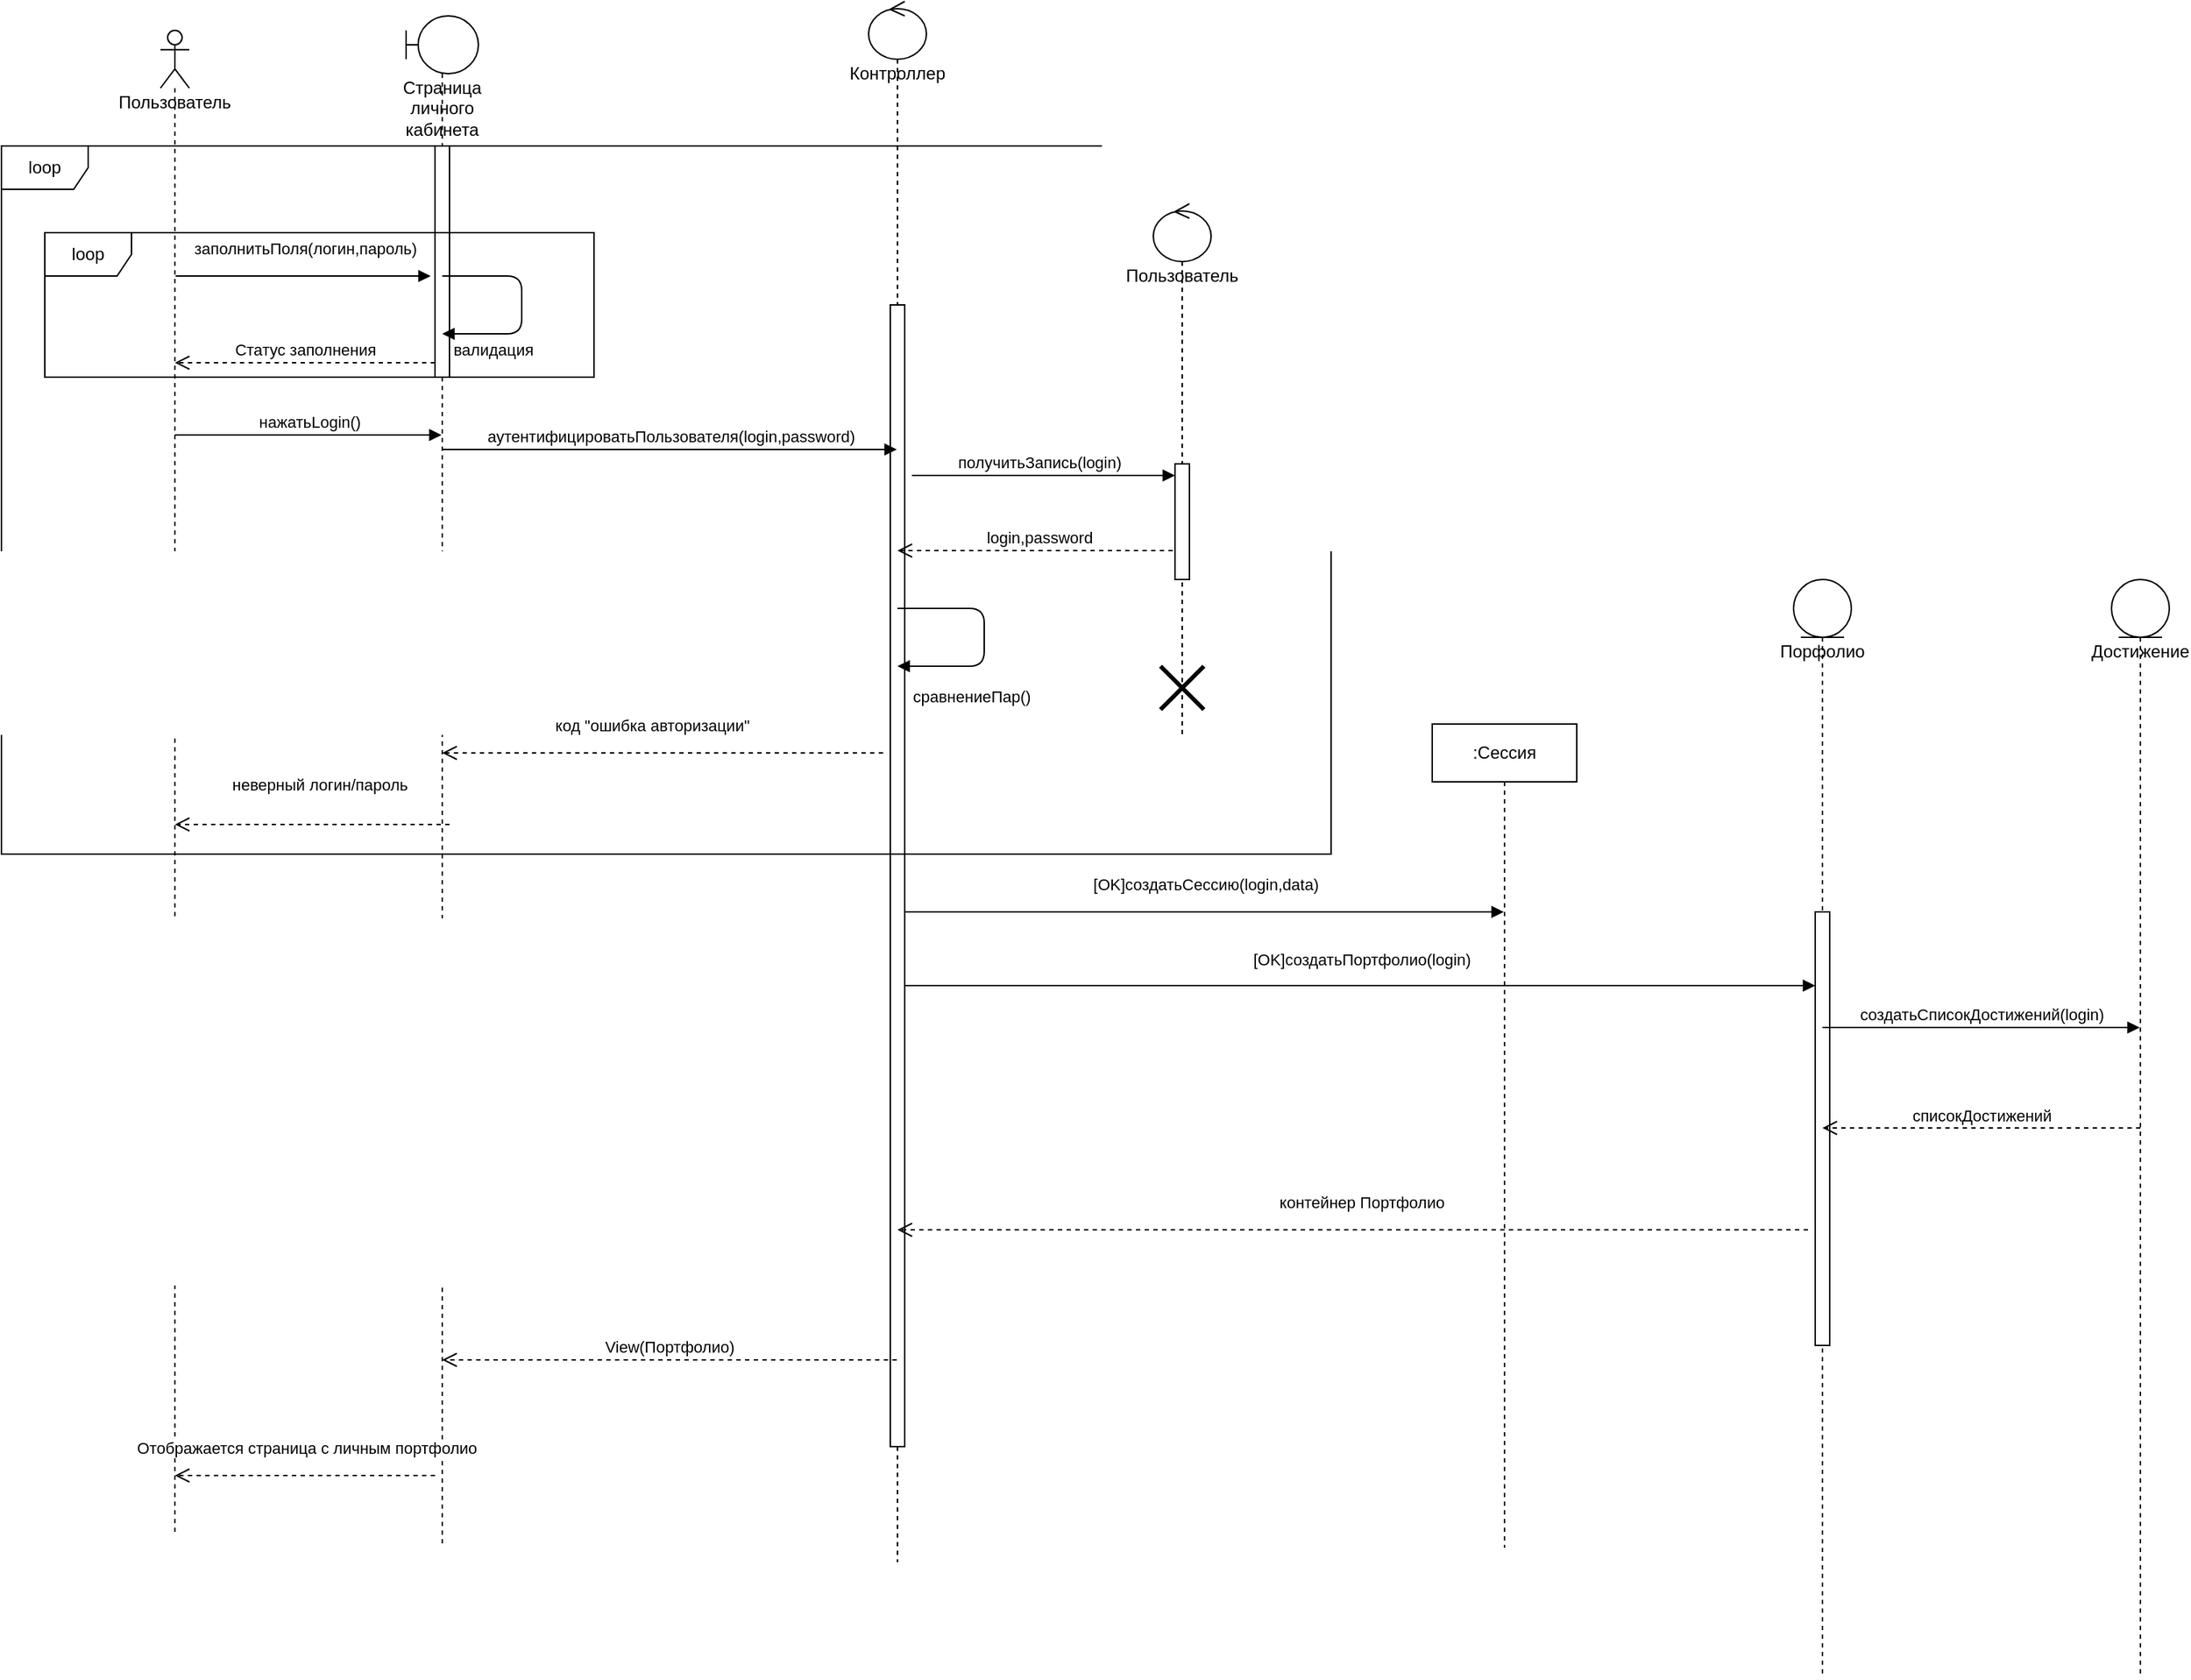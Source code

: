 <mxfile version="14.4.9" type="github" pages="2">
  <diagram name="Page-1" id="e7e014a7-5840-1c2e-5031-d8a46d1fe8dd">
    <mxGraphModel dx="1422" dy="762" grid="1" gridSize="10" guides="1" tooltips="1" connect="1" arrows="1" fold="1" page="1" pageScale="1" pageWidth="1654" pageHeight="1169" background="#ffffff" math="0" shadow="0">
      <root>
        <mxCell id="0" />
        <mxCell id="1" parent="0" />
        <mxCell id="WIhH-3waFOofAWN1dVMn-43" value="Пользователь" style="shape=umlLifeline;participant=umlActor;perimeter=lifelinePerimeter;whiteSpace=wrap;html=1;container=1;collapsible=0;recursiveResize=0;verticalAlign=top;spacingTop=36;outlineConnect=0;size=40;" parent="1" vertex="1">
          <mxGeometry x="120" y="120" width="20" height="1040" as="geometry" />
        </mxCell>
        <mxCell id="ZIGFXIjZskVbXItvLH-G-2" style="edgeStyle=orthogonalEdgeStyle;rounded=0;orthogonalLoop=1;jettySize=auto;html=1;strokeColor=none;dashed=1;" edge="1" parent="1">
          <mxGeometry relative="1" as="geometry">
            <mxPoint x="300" y="480" as="targetPoint" />
            <mxPoint x="310" y="250" as="sourcePoint" />
            <Array as="points">
              <mxPoint x="310" y="480" />
            </Array>
          </mxGeometry>
        </mxCell>
        <mxCell id="ZIGFXIjZskVbXItvLH-G-4" value="Страница личного кабинета" style="shape=umlLifeline;participant=umlBoundary;perimeter=lifelinePerimeter;whiteSpace=wrap;html=1;container=1;collapsible=0;recursiveResize=0;verticalAlign=top;spacingTop=36;outlineConnect=0;" vertex="1" parent="1">
          <mxGeometry x="290" y="110" width="50" height="1060" as="geometry" />
        </mxCell>
        <mxCell id="fkSEMWW14mpYFLbn4nIB-9" value="" style="html=1;points=[];perimeter=orthogonalPerimeter;" vertex="1" parent="ZIGFXIjZskVbXItvLH-G-4">
          <mxGeometry x="20" y="90" width="10" height="160" as="geometry" />
        </mxCell>
        <mxCell id="ZIGFXIjZskVbXItvLH-G-7" value="Контроллер" style="shape=umlLifeline;participant=umlControl;perimeter=lifelinePerimeter;whiteSpace=wrap;html=1;container=1;collapsible=0;recursiveResize=0;verticalAlign=top;spacingTop=36;outlineConnect=0;" vertex="1" parent="1">
          <mxGeometry x="610" y="100" width="40" height="1080" as="geometry" />
        </mxCell>
        <mxCell id="fkSEMWW14mpYFLbn4nIB-13" value="" style="html=1;points=[];perimeter=orthogonalPerimeter;" vertex="1" parent="ZIGFXIjZskVbXItvLH-G-7">
          <mxGeometry x="15" y="210" width="10" height="790" as="geometry" />
        </mxCell>
        <mxCell id="pGfbGV8LmYH59you6lNI-2" value="Пользователь" style="shape=umlLifeline;participant=umlControl;perimeter=lifelinePerimeter;whiteSpace=wrap;html=1;container=1;collapsible=0;recursiveResize=0;verticalAlign=top;spacingTop=36;outlineConnect=0;" vertex="1" parent="1">
          <mxGeometry x="807" y="240" width="40" height="370" as="geometry" />
        </mxCell>
        <mxCell id="1SPGo8jR6dyYWETWkQOX-1" value="Порфолио" style="shape=umlLifeline;participant=umlEntity;perimeter=lifelinePerimeter;whiteSpace=wrap;html=1;container=1;collapsible=0;recursiveResize=0;verticalAlign=top;spacingTop=36;outlineConnect=0;" vertex="1" parent="1">
          <mxGeometry x="1250" y="500" width="40" height="760" as="geometry" />
        </mxCell>
        <mxCell id="fkSEMWW14mpYFLbn4nIB-26" value="" style="html=1;points=[];perimeter=orthogonalPerimeter;" vertex="1" parent="1SPGo8jR6dyYWETWkQOX-1">
          <mxGeometry x="15" y="230" width="10" height="300" as="geometry" />
        </mxCell>
        <mxCell id="1SPGo8jR6dyYWETWkQOX-2" value=":Сессия" style="shape=umlLifeline;perimeter=lifelinePerimeter;whiteSpace=wrap;html=1;container=1;collapsible=0;recursiveResize=0;outlineConnect=0;" vertex="1" parent="1">
          <mxGeometry x="1000" y="600" width="100" height="570" as="geometry" />
        </mxCell>
        <mxCell id="pRMfRzGScYcQ2kTidq8n-1" value="Достижение" style="shape=umlLifeline;participant=umlEntity;perimeter=lifelinePerimeter;whiteSpace=wrap;html=1;container=1;collapsible=0;recursiveResize=0;verticalAlign=top;spacingTop=36;outlineConnect=0;" vertex="1" parent="1">
          <mxGeometry x="1470" y="500" width="40" height="760" as="geometry" />
        </mxCell>
        <mxCell id="fkSEMWW14mpYFLbn4nIB-3" value="заполнитьПоля(логин,пароль)" style="html=1;verticalAlign=bottom;endArrow=block;" edge="1" parent="1">
          <mxGeometry x="0.025" y="10" width="80" relative="1" as="geometry">
            <mxPoint x="130.5" y="290" as="sourcePoint" />
            <mxPoint x="307" y="290" as="targetPoint" />
            <Array as="points">
              <mxPoint x="221" y="290" />
            </Array>
            <mxPoint x="-1" as="offset" />
          </mxGeometry>
        </mxCell>
        <mxCell id="fkSEMWW14mpYFLbn4nIB-10" value="валидация" style="html=1;verticalAlign=bottom;endArrow=block;" edge="1" parent="1" source="ZIGFXIjZskVbXItvLH-G-4" target="ZIGFXIjZskVbXItvLH-G-4">
          <mxGeometry x="0.53" y="20" width="80" relative="1" as="geometry">
            <mxPoint x="350" y="290" as="sourcePoint" />
            <mxPoint x="370" y="350" as="targetPoint" />
            <Array as="points">
              <mxPoint x="370" y="290" />
              <mxPoint x="370" y="330" />
            </Array>
            <mxPoint as="offset" />
          </mxGeometry>
        </mxCell>
        <mxCell id="fkSEMWW14mpYFLbn4nIB-11" value="loop" style="shape=umlFrame;whiteSpace=wrap;html=1;" vertex="1" parent="1">
          <mxGeometry x="40" y="260" width="380" height="100" as="geometry" />
        </mxCell>
        <mxCell id="fkSEMWW14mpYFLbn4nIB-14" value="аутентифицироватьПользователя(login,password)" style="html=1;verticalAlign=bottom;endArrow=block;" edge="1" parent="1" source="ZIGFXIjZskVbXItvLH-G-4" target="ZIGFXIjZskVbXItvLH-G-7">
          <mxGeometry width="80" relative="1" as="geometry">
            <mxPoint x="320" y="370" as="sourcePoint" />
            <mxPoint x="400" y="370" as="targetPoint" />
            <Array as="points">
              <mxPoint x="470" y="410" />
            </Array>
          </mxGeometry>
        </mxCell>
        <mxCell id="fkSEMWW14mpYFLbn4nIB-15" value="нажатьLogin()" style="html=1;verticalAlign=bottom;endArrow=block;" edge="1" parent="1" source="WIhH-3waFOofAWN1dVMn-43" target="ZIGFXIjZskVbXItvLH-G-4">
          <mxGeometry width="80" relative="1" as="geometry">
            <mxPoint x="130" y="360" as="sourcePoint" />
            <mxPoint x="210" y="360" as="targetPoint" />
            <Array as="points">
              <mxPoint x="210" y="400" />
            </Array>
          </mxGeometry>
        </mxCell>
        <mxCell id="fkSEMWW14mpYFLbn4nIB-16" value="Статус заполнения" style="html=1;verticalAlign=bottom;endArrow=open;dashed=1;endSize=8;" edge="1" parent="1" target="WIhH-3waFOofAWN1dVMn-43">
          <mxGeometry relative="1" as="geometry">
            <mxPoint x="310" y="350" as="sourcePoint" />
            <mxPoint x="230" y="350" as="targetPoint" />
          </mxGeometry>
        </mxCell>
        <mxCell id="fkSEMWW14mpYFLbn4nIB-18" value="получитьЗапись(login)" style="html=1;verticalAlign=bottom;endArrow=block;entryX=0;entryY=0.1;entryDx=0;entryDy=0;entryPerimeter=0;" edge="1" parent="1" target="fkSEMWW14mpYFLbn4nIB-20">
          <mxGeometry x="-0.035" width="80" relative="1" as="geometry">
            <mxPoint x="640" y="428" as="sourcePoint" />
            <mxPoint x="710" y="430" as="targetPoint" />
            <mxPoint as="offset" />
          </mxGeometry>
        </mxCell>
        <mxCell id="fkSEMWW14mpYFLbn4nIB-19" value="login,password" style="html=1;verticalAlign=bottom;endArrow=open;dashed=1;endSize=8;" edge="1" parent="1" source="pGfbGV8LmYH59you6lNI-2" target="ZIGFXIjZskVbXItvLH-G-7">
          <mxGeometry relative="1" as="geometry">
            <mxPoint x="770" y="479" as="sourcePoint" />
            <mxPoint x="690" y="479" as="targetPoint" />
            <Array as="points">
              <mxPoint x="760" y="480" />
            </Array>
          </mxGeometry>
        </mxCell>
        <mxCell id="fkSEMWW14mpYFLbn4nIB-20" value="" style="html=1;points=[];perimeter=orthogonalPerimeter;" vertex="1" parent="1">
          <mxGeometry x="822" y="420" width="10" height="80" as="geometry" />
        </mxCell>
        <mxCell id="fkSEMWW14mpYFLbn4nIB-21" value="сравнениеПар()" style="html=1;verticalAlign=bottom;endArrow=block;" edge="1" parent="1" target="ZIGFXIjZskVbXItvLH-G-7">
          <mxGeometry x="0.371" y="30" width="80" relative="1" as="geometry">
            <mxPoint x="630" y="520" as="sourcePoint" />
            <mxPoint x="670" y="580" as="targetPoint" />
            <Array as="points">
              <mxPoint x="690" y="520" />
              <mxPoint x="690" y="560" />
            </Array>
            <mxPoint as="offset" />
          </mxGeometry>
        </mxCell>
        <mxCell id="fkSEMWW14mpYFLbn4nIB-23" value="[OK]создатьСессию(login,data)" style="html=1;verticalAlign=bottom;endArrow=block;" edge="1" parent="1" source="fkSEMWW14mpYFLbn4nIB-13" target="1SPGo8jR6dyYWETWkQOX-2">
          <mxGeometry x="0.001" y="10" width="80" relative="1" as="geometry">
            <mxPoint x="630" y="680" as="sourcePoint" />
            <mxPoint x="710" y="680" as="targetPoint" />
            <Array as="points">
              <mxPoint x="840" y="730" />
            </Array>
            <mxPoint as="offset" />
          </mxGeometry>
        </mxCell>
        <mxCell id="fkSEMWW14mpYFLbn4nIB-24" value="" style="shape=umlDestroy;whiteSpace=wrap;html=1;strokeWidth=3;" vertex="1" parent="1">
          <mxGeometry x="812" y="560" width="30" height="30" as="geometry" />
        </mxCell>
        <mxCell id="fkSEMWW14mpYFLbn4nIB-25" value="[OK]создатьПортфолио(login)" style="html=1;verticalAlign=bottom;endArrow=block;entryX=0;entryY=0.17;entryDx=0;entryDy=0;entryPerimeter=0;" edge="1" parent="1" source="fkSEMWW14mpYFLbn4nIB-13" target="fkSEMWW14mpYFLbn4nIB-26">
          <mxGeometry x="0.001" y="10" width="80" relative="1" as="geometry">
            <mxPoint x="630" y="749.5" as="sourcePoint" />
            <mxPoint x="710" y="749.5" as="targetPoint" />
            <mxPoint y="1" as="offset" />
          </mxGeometry>
        </mxCell>
        <mxCell id="fkSEMWW14mpYFLbn4nIB-27" value="создатьСписокДостижений(login)" style="html=1;verticalAlign=bottom;endArrow=block;" edge="1" parent="1" target="pRMfRzGScYcQ2kTidq8n-1">
          <mxGeometry width="80" relative="1" as="geometry">
            <mxPoint x="1270" y="810" as="sourcePoint" />
            <mxPoint x="1360" y="810" as="targetPoint" />
          </mxGeometry>
        </mxCell>
        <mxCell id="fkSEMWW14mpYFLbn4nIB-28" value="списокДостижений" style="html=1;verticalAlign=bottom;endArrow=open;dashed=1;endSize=8;" edge="1" parent="1" target="1SPGo8jR6dyYWETWkQOX-1">
          <mxGeometry relative="1" as="geometry">
            <mxPoint x="1490" y="879.5" as="sourcePoint" />
            <mxPoint x="1410" y="879.5" as="targetPoint" />
          </mxGeometry>
        </mxCell>
        <mxCell id="fkSEMWW14mpYFLbn4nIB-29" value="контейнер Портфолио" style="html=1;verticalAlign=bottom;endArrow=open;dashed=1;endSize=8;" edge="1" parent="1" target="ZIGFXIjZskVbXItvLH-G-7">
          <mxGeometry x="-0.017" y="-10" relative="1" as="geometry">
            <mxPoint x="1260" y="950" as="sourcePoint" />
            <mxPoint x="1180" y="950" as="targetPoint" />
            <mxPoint as="offset" />
          </mxGeometry>
        </mxCell>
        <mxCell id="fkSEMWW14mpYFLbn4nIB-30" value="View(Портфолио)" style="html=1;verticalAlign=bottom;endArrow=open;dashed=1;endSize=8;" edge="1" parent="1" source="ZIGFXIjZskVbXItvLH-G-7" target="ZIGFXIjZskVbXItvLH-G-4">
          <mxGeometry relative="1" as="geometry">
            <mxPoint x="460" y="990" as="sourcePoint" />
            <mxPoint x="380" y="990" as="targetPoint" />
            <Array as="points">
              <mxPoint x="450" y="1040" />
            </Array>
          </mxGeometry>
        </mxCell>
        <mxCell id="fkSEMWW14mpYFLbn4nIB-31" value="Отображается страница с личным портфолио" style="html=1;verticalAlign=bottom;endArrow=open;dashed=1;endSize=8;" edge="1" parent="1" target="WIhH-3waFOofAWN1dVMn-43">
          <mxGeometry x="-0.003" y="-10" relative="1" as="geometry">
            <mxPoint x="310" y="1120" as="sourcePoint" />
            <mxPoint x="230" y="1120" as="targetPoint" />
            <mxPoint as="offset" />
          </mxGeometry>
        </mxCell>
        <mxCell id="fkSEMWW14mpYFLbn4nIB-32" value="код &quot;ошибка авторизации&quot;" style="html=1;verticalAlign=bottom;endArrow=open;dashed=1;endSize=8;" edge="1" parent="1" target="ZIGFXIjZskVbXItvLH-G-4">
          <mxGeometry x="0.048" y="-10" relative="1" as="geometry">
            <mxPoint x="620" y="620" as="sourcePoint" />
            <mxPoint x="540" y="620" as="targetPoint" />
            <mxPoint as="offset" />
          </mxGeometry>
        </mxCell>
        <mxCell id="fkSEMWW14mpYFLbn4nIB-33" value="неверный логин/пароль" style="html=1;verticalAlign=bottom;endArrow=open;dashed=1;endSize=8;" edge="1" parent="1" target="WIhH-3waFOofAWN1dVMn-43">
          <mxGeometry x="-0.055" y="-19" relative="1" as="geometry">
            <mxPoint x="320" y="669.5" as="sourcePoint" />
            <mxPoint x="240" y="669.5" as="targetPoint" />
            <mxPoint as="offset" />
          </mxGeometry>
        </mxCell>
        <mxCell id="fkSEMWW14mpYFLbn4nIB-34" value="loop" style="shape=umlFrame;whiteSpace=wrap;html=1;" vertex="1" parent="1">
          <mxGeometry x="10" y="200" width="920" height="490" as="geometry" />
        </mxCell>
      </root>
    </mxGraphModel>
  </diagram>
  <diagram id="3RULn-cM49M8KsPI9Jm_" name="Page-2">
    <mxGraphModel dx="1422" dy="762" grid="1" gridSize="10" guides="1" tooltips="1" connect="1" arrows="1" fold="1" page="1" pageScale="1" pageWidth="1654" pageHeight="1169" math="0" shadow="0">
      <root>
        <mxCell id="1wNZfQulVWUHUYECNYg_-0" />
        <mxCell id="1wNZfQulVWUHUYECNYg_-1" parent="1wNZfQulVWUHUYECNYg_-0" />
        <mxCell id="1wNZfQulVWUHUYECNYg_-8" value="Педагогический работник" style="swimlane;fontStyle=1;align=center;verticalAlign=top;childLayout=stackLayout;horizontal=1;startSize=26;horizontalStack=0;resizeParent=1;resizeParentMax=0;resizeLast=0;collapsible=1;marginBottom=0;" parent="1wNZfQulVWUHUYECNYg_-1" vertex="1">
          <mxGeometry x="160" y="570" width="160" height="114" as="geometry" />
        </mxCell>
        <mxCell id="1wNZfQulVWUHUYECNYg_-9" value="+ Имя: String&#xa;+ Роль: Integer&#xa;+ Логин: String&#xa;" style="text;strokeColor=none;fillColor=none;align=left;verticalAlign=top;spacingLeft=4;spacingRight=4;overflow=hidden;rotatable=0;points=[[0,0.5],[1,0.5]];portConstraint=eastwest;" parent="1wNZfQulVWUHUYECNYg_-8" vertex="1">
          <mxGeometry y="26" width="160" height="54" as="geometry" />
        </mxCell>
        <mxCell id="1wNZfQulVWUHUYECNYg_-10" value="" style="line;strokeWidth=1;fillColor=none;align=left;verticalAlign=middle;spacingTop=-1;spacingLeft=3;spacingRight=3;rotatable=0;labelPosition=right;points=[];portConstraint=eastwest;" parent="1wNZfQulVWUHUYECNYg_-8" vertex="1">
          <mxGeometry y="80" width="160" height="8" as="geometry" />
        </mxCell>
        <mxCell id="1wNZfQulVWUHUYECNYg_-11" value="+ method(type): type" style="text;strokeColor=none;fillColor=none;align=left;verticalAlign=top;spacingLeft=4;spacingRight=4;overflow=hidden;rotatable=0;points=[[0,0.5],[1,0.5]];portConstraint=eastwest;" parent="1wNZfQulVWUHUYECNYg_-8" vertex="1">
          <mxGeometry y="88" width="160" height="26" as="geometry" />
        </mxCell>
        <mxCell id="1wNZfQulVWUHUYECNYg_-12" value="&lt;p style=&quot;margin: 0px ; margin-top: 4px ; text-align: center&quot;&gt;&lt;b&gt;Мероприятие&lt;/b&gt;&lt;br&gt;&lt;/p&gt;&lt;hr size=&quot;1&quot;&gt;&lt;p style=&quot;margin: 0px ; margin-left: 4px&quot;&gt;+ Название: String&lt;/p&gt;&lt;p style=&quot;margin: 0px ; margin-left: 4px&quot;&gt;+ Дата: Date&lt;br&gt;&lt;/p&gt;&lt;p style=&quot;margin: 0px ; margin-left: 4px&quot;&gt;+ Уровень мероприятия: String&lt;br&gt;&lt;/p&gt;&lt;hr size=&quot;1&quot;&gt;&lt;p style=&quot;margin: 0px ; margin-left: 4px&quot;&gt;+ method(): Type&lt;/p&gt;" style="verticalAlign=top;align=left;overflow=fill;fontSize=12;fontFamily=Helvetica;html=1;" parent="1wNZfQulVWUHUYECNYg_-1" vertex="1">
          <mxGeometry x="460" y="180" width="210" height="115" as="geometry" />
        </mxCell>
        <mxCell id="1wNZfQulVWUHUYECNYg_-13" value="&lt;p style=&quot;margin: 0px ; margin-top: 4px ; text-align: center&quot;&gt;&lt;b&gt;Организатор&lt;/b&gt;&lt;br&gt;&lt;/p&gt;&lt;hr size=&quot;1&quot;&gt;&lt;p style=&quot;margin: 0px ; margin-left: 4px&quot;&gt;+ Город: String&lt;br&gt;&lt;/p&gt;&lt;p style=&quot;margin: 0px ; margin-left: 4px&quot;&gt;+ Учреждение: String&lt;br&gt;&lt;/p&gt;&lt;hr size=&quot;1&quot;&gt;&lt;p style=&quot;margin: 0px ; margin-left: 4px&quot;&gt;+ method(): Type&lt;/p&gt;" style="verticalAlign=top;align=left;overflow=fill;fontSize=12;fontFamily=Helvetica;html=1;" parent="1wNZfQulVWUHUYECNYg_-1" vertex="1">
          <mxGeometry x="800" y="192.5" width="160" height="90" as="geometry" />
        </mxCell>
        <mxCell id="1wNZfQulVWUHUYECNYg_-14" value="&lt;p style=&quot;margin: 0px ; margin-top: 4px ; text-align: center&quot;&gt;&lt;b&gt;Портфолио&lt;/b&gt;&lt;br&gt;&lt;/p&gt;&lt;hr size=&quot;1&quot;&gt;&lt;p style=&quot;margin: 0px ; margin-left: 4px&quot;&gt;+ Кол-во баллов: Integer&lt;br&gt;&lt;/p&gt;&lt;p style=&quot;margin: 0px ; margin-left: 4px&quot;&gt;+ Уровень сложности: Integer&lt;/p&gt;&lt;p style=&quot;margin: 0px ; margin-left: 4px&quot;&gt;+ Учебная нагрузка: Integer&lt;/p&gt;&lt;p style=&quot;margin: 0px ; margin-left: 4px&quot;&gt;+ Должность&lt;br&gt;&lt;/p&gt;&lt;hr size=&quot;1&quot;&gt;&lt;p style=&quot;margin: 0px ; margin-left: 4px&quot;&gt;+ method(): Type&lt;/p&gt;" style="verticalAlign=top;align=left;overflow=fill;fontSize=12;fontFamily=Helvetica;html=1;" parent="1wNZfQulVWUHUYECNYg_-1" vertex="1">
          <mxGeometry x="570" y="705" width="190" height="123" as="geometry" />
        </mxCell>
        <mxCell id="1wNZfQulVWUHUYECNYg_-16" value="&lt;p style=&quot;margin: 0px ; margin-top: 4px ; text-align: center&quot;&gt;&lt;b&gt;Роль&lt;/b&gt;&lt;br&gt;&lt;/p&gt;&lt;hr size=&quot;1&quot;&gt;&lt;p style=&quot;margin: 0px ; margin-left: 4px&quot;&gt;+ Название: Type&lt;/p&gt;&lt;hr size=&quot;1&quot;&gt;&lt;p style=&quot;margin: 0px ; margin-left: 4px&quot;&gt;+ method(): Type&lt;/p&gt;" style="verticalAlign=top;align=left;overflow=fill;fontSize=12;fontFamily=Helvetica;html=1;" parent="1wNZfQulVWUHUYECNYg_-1" vertex="1">
          <mxGeometry x="160" y="340" width="160" height="90" as="geometry" />
        </mxCell>
        <mxCell id="1wNZfQulVWUHUYECNYg_-17" value="&lt;p style=&quot;margin: 0px ; margin-top: 4px ; text-align: center&quot;&gt;&lt;b&gt;Достижение&lt;/b&gt;&lt;br&gt;&lt;/p&gt;&lt;hr size=&quot;1&quot;&gt;&lt;p style=&quot;margin: 0px ; margin-left: 4px&quot;&gt;+ Название: String&lt;/p&gt;&lt;p style=&quot;margin: 0px ; margin-left: 4px&quot;&gt;+ Дата: Date&lt;/p&gt;&lt;p style=&quot;margin: 0px ; margin-left: 4px&quot;&gt;+ isApproved: boolean&lt;/p&gt;&lt;p style=&quot;margin: 0px ; margin-left: 4px&quot;&gt;+ Подтверждающий документ: String&lt;/p&gt;&lt;p style=&quot;margin: 0px ; margin-left: 4px&quot;&gt;+ Базовый балл&lt;br&gt;&lt;/p&gt;&lt;hr size=&quot;1&quot;&gt;&lt;p style=&quot;margin: 0px ; margin-left: 4px&quot;&gt;+ method(): Type&lt;/p&gt;" style="verticalAlign=top;align=left;overflow=fill;fontSize=12;fontFamily=Helvetica;html=1;" parent="1wNZfQulVWUHUYECNYg_-1" vertex="1">
          <mxGeometry x="615" y="385" width="220" height="150" as="geometry" />
        </mxCell>
        <mxCell id="1wNZfQulVWUHUYECNYg_-18" value="" style="endArrow=none;html=1;exitX=0.5;exitY=1;exitDx=0;exitDy=0;entryX=0.5;entryY=0;entryDx=0;entryDy=0;" parent="1wNZfQulVWUHUYECNYg_-1" source="1wNZfQulVWUHUYECNYg_-16" target="1wNZfQulVWUHUYECNYg_-8" edge="1">
          <mxGeometry width="50" height="50" relative="1" as="geometry">
            <mxPoint x="460" y="535" as="sourcePoint" />
            <mxPoint x="210" y="550" as="targetPoint" />
          </mxGeometry>
        </mxCell>
        <mxCell id="1wNZfQulVWUHUYECNYg_-19" value="1..*" style="edgeLabel;html=1;align=center;verticalAlign=middle;resizable=0;points=[];" parent="1wNZfQulVWUHUYECNYg_-18" vertex="1" connectable="0">
          <mxGeometry x="0.726" y="-2" relative="1" as="geometry">
            <mxPoint x="10" as="offset" />
          </mxGeometry>
        </mxCell>
        <mxCell id="1wNZfQulVWUHUYECNYg_-20" value="1" style="edgeLabel;html=1;align=center;verticalAlign=middle;resizable=0;points=[];" parent="1wNZfQulVWUHUYECNYg_-18" vertex="1" connectable="0">
          <mxGeometry x="-0.686" y="-1" relative="1" as="geometry">
            <mxPoint x="12" y="6" as="offset" />
          </mxGeometry>
        </mxCell>
        <mxCell id="1wNZfQulVWUHUYECNYg_-21" value="" style="endArrow=none;html=1;exitX=0.75;exitY=0;exitDx=0;exitDy=0;entryX=0;entryY=0.5;entryDx=0;entryDy=0;" parent="1wNZfQulVWUHUYECNYg_-1" source="1wNZfQulVWUHUYECNYg_-8" target="1wNZfQulVWUHUYECNYg_-17" edge="1">
          <mxGeometry width="50" height="50" relative="1" as="geometry">
            <mxPoint x="460" y="535" as="sourcePoint" />
            <mxPoint x="400" y="545" as="targetPoint" />
            <Array as="points">
              <mxPoint x="280" y="460" />
            </Array>
          </mxGeometry>
        </mxCell>
        <mxCell id="1wNZfQulVWUHUYECNYg_-22" value="1" style="edgeLabel;html=1;align=center;verticalAlign=middle;resizable=0;points=[];" parent="1wNZfQulVWUHUYECNYg_-21" vertex="1" connectable="0">
          <mxGeometry x="-0.717" y="-2" relative="1" as="geometry">
            <mxPoint x="18" y="43" as="offset" />
          </mxGeometry>
        </mxCell>
        <mxCell id="1wNZfQulVWUHUYECNYg_-23" value="0..*" style="edgeLabel;html=1;align=center;verticalAlign=middle;resizable=0;points=[];" parent="1wNZfQulVWUHUYECNYg_-21" vertex="1" connectable="0">
          <mxGeometry x="0.783" y="-1" relative="1" as="geometry">
            <mxPoint x="14" y="15" as="offset" />
          </mxGeometry>
        </mxCell>
        <mxCell id="1wNZfQulVWUHUYECNYg_-25" value="" style="endArrow=diamondThin;endFill=0;endSize=24;html=1;entryX=0.5;entryY=0;entryDx=0;entryDy=0;exitX=0.223;exitY=1;exitDx=0;exitDy=0;exitPerimeter=0;" parent="1wNZfQulVWUHUYECNYg_-1" source="1wNZfQulVWUHUYECNYg_-17" target="1wNZfQulVWUHUYECNYg_-14" edge="1">
          <mxGeometry width="160" relative="1" as="geometry">
            <mxPoint x="700" y="515" as="sourcePoint" />
            <mxPoint x="460" y="584" as="targetPoint" />
          </mxGeometry>
        </mxCell>
        <mxCell id="1wNZfQulVWUHUYECNYg_-26" value="0..*" style="edgeLabel;html=1;align=center;verticalAlign=middle;resizable=0;points=[];" parent="1wNZfQulVWUHUYECNYg_-25" vertex="1" connectable="0">
          <mxGeometry x="-0.606" y="1" relative="1" as="geometry">
            <mxPoint x="16" as="offset" />
          </mxGeometry>
        </mxCell>
        <mxCell id="1wNZfQulVWUHUYECNYg_-27" value="1" style="edgeLabel;html=1;align=center;verticalAlign=middle;resizable=0;points=[];" parent="1wNZfQulVWUHUYECNYg_-25" vertex="1" connectable="0">
          <mxGeometry x="0.37" y="2" relative="1" as="geometry">
            <mxPoint x="3" y="6" as="offset" />
          </mxGeometry>
        </mxCell>
        <mxCell id="1wNZfQulVWUHUYECNYg_-28" value="" style="endArrow=none;html=1;entryX=1;entryY=0.5;entryDx=0;entryDy=0;" parent="1wNZfQulVWUHUYECNYg_-1" source="1wNZfQulVWUHUYECNYg_-13" target="1wNZfQulVWUHUYECNYg_-12" edge="1">
          <mxGeometry width="50" height="50" relative="1" as="geometry">
            <mxPoint x="460" y="495" as="sourcePoint" />
            <mxPoint x="510" y="445" as="targetPoint" />
          </mxGeometry>
        </mxCell>
        <mxCell id="1wNZfQulVWUHUYECNYg_-34" value="1..*" style="edgeLabel;html=1;align=center;verticalAlign=middle;resizable=0;points=[];" parent="1wNZfQulVWUHUYECNYg_-28" vertex="1" connectable="0">
          <mxGeometry x="0.662" y="1" relative="1" as="geometry">
            <mxPoint x="-2" y="16" as="offset" />
          </mxGeometry>
        </mxCell>
        <mxCell id="1wNZfQulVWUHUYECNYg_-35" value="1" style="edgeLabel;html=1;align=center;verticalAlign=middle;resizable=0;points=[];" parent="1wNZfQulVWUHUYECNYg_-28" vertex="1" connectable="0">
          <mxGeometry x="-0.706" y="2" relative="1" as="geometry">
            <mxPoint y="-16" as="offset" />
          </mxGeometry>
        </mxCell>
        <mxCell id="1wNZfQulVWUHUYECNYg_-30" value="&lt;p style=&quot;margin: 0px ; margin-top: 4px ; text-align: center&quot;&gt;&lt;b&gt;Принимающая сторона&lt;/b&gt;&lt;br&gt;&lt;/p&gt;&lt;hr size=&quot;1&quot;&gt;&lt;p style=&quot;margin: 0px ; margin-left: 4px&quot;&gt;+ Город: String&lt;/p&gt;&lt;p style=&quot;margin: 0px ; margin-left: 4px&quot;&gt;+ Учреждение: String&lt;br&gt;&lt;/p&gt;&lt;hr size=&quot;1&quot;&gt;&lt;p style=&quot;margin: 0px ; margin-left: 4px&quot;&gt;+ method(): Type&lt;/p&gt;" style="verticalAlign=top;align=left;overflow=fill;fontSize=12;fontFamily=Helvetica;html=1;" parent="1wNZfQulVWUHUYECNYg_-1" vertex="1">
          <mxGeometry x="180" y="192.5" width="160" height="90" as="geometry" />
        </mxCell>
        <mxCell id="1wNZfQulVWUHUYECNYg_-31" value="" style="endArrow=none;html=1;entryX=1;entryY=0.5;entryDx=0;entryDy=0;exitX=0;exitY=0.5;exitDx=0;exitDy=0;" parent="1wNZfQulVWUHUYECNYg_-1" source="1wNZfQulVWUHUYECNYg_-12" target="1wNZfQulVWUHUYECNYg_-30" edge="1">
          <mxGeometry width="50" height="50" relative="1" as="geometry">
            <mxPoint x="460" y="495" as="sourcePoint" />
            <mxPoint x="510" y="445" as="targetPoint" />
          </mxGeometry>
        </mxCell>
        <mxCell id="1wNZfQulVWUHUYECNYg_-32" value="1" style="edgeLabel;html=1;align=center;verticalAlign=middle;resizable=0;points=[];" parent="1wNZfQulVWUHUYECNYg_-31" vertex="1" connectable="0">
          <mxGeometry x="0.766" y="1" relative="1" as="geometry">
            <mxPoint x="-4" y="17" as="offset" />
          </mxGeometry>
        </mxCell>
        <mxCell id="1wNZfQulVWUHUYECNYg_-33" value="1..*" style="edgeLabel;html=1;align=center;verticalAlign=middle;resizable=0;points=[];" parent="1wNZfQulVWUHUYECNYg_-31" vertex="1" connectable="0">
          <mxGeometry x="-0.767" y="1" relative="1" as="geometry">
            <mxPoint y="-13" as="offset" />
          </mxGeometry>
        </mxCell>
        <mxCell id="1wNZfQulVWUHUYECNYg_-36" value="" style="endArrow=none;html=1;entryX=0.219;entryY=1;entryDx=0;entryDy=0;exitX=0.282;exitY=0;exitDx=0;exitDy=0;exitPerimeter=0;entryPerimeter=0;" parent="1wNZfQulVWUHUYECNYg_-1" source="1wNZfQulVWUHUYECNYg_-17" target="1wNZfQulVWUHUYECNYg_-12" edge="1">
          <mxGeometry width="50" height="50" relative="1" as="geometry">
            <mxPoint x="460" y="495" as="sourcePoint" />
            <mxPoint x="510" y="445" as="targetPoint" />
            <Array as="points">
              <mxPoint x="677" y="345" />
              <mxPoint x="506" y="345" />
            </Array>
          </mxGeometry>
        </mxCell>
        <mxCell id="1wNZfQulVWUHUYECNYg_-37" value="0..*" style="edgeLabel;html=1;align=center;verticalAlign=middle;resizable=0;points=[];" parent="1wNZfQulVWUHUYECNYg_-36" vertex="1" connectable="0">
          <mxGeometry x="-0.766" y="-1" relative="1" as="geometry">
            <mxPoint x="-23" y="10" as="offset" />
          </mxGeometry>
        </mxCell>
        <mxCell id="1wNZfQulVWUHUYECNYg_-38" value="1..*" style="edgeLabel;html=1;align=center;verticalAlign=middle;resizable=0;points=[];" parent="1wNZfQulVWUHUYECNYg_-36" vertex="1" connectable="0">
          <mxGeometry x="0.801" relative="1" as="geometry">
            <mxPoint x="14" y="-9" as="offset" />
          </mxGeometry>
        </mxCell>
        <mxCell id="1wNZfQulVWUHUYECNYg_-39" value="Критерий" style="swimlane;fontStyle=1;align=center;verticalAlign=top;childLayout=stackLayout;horizontal=1;startSize=26;horizontalStack=0;resizeParent=1;resizeParentMax=0;resizeLast=0;collapsible=1;marginBottom=0;" parent="1wNZfQulVWUHUYECNYg_-1" vertex="1">
          <mxGeometry x="1100" y="443" width="160" height="86" as="geometry" />
        </mxCell>
        <mxCell id="1wNZfQulVWUHUYECNYg_-40" value="+ field: type" style="text;strokeColor=none;fillColor=none;align=left;verticalAlign=top;spacingLeft=4;spacingRight=4;overflow=hidden;rotatable=0;points=[[0,0.5],[1,0.5]];portConstraint=eastwest;" parent="1wNZfQulVWUHUYECNYg_-39" vertex="1">
          <mxGeometry y="26" width="160" height="26" as="geometry" />
        </mxCell>
        <mxCell id="1wNZfQulVWUHUYECNYg_-41" value="" style="line;strokeWidth=1;fillColor=none;align=left;verticalAlign=middle;spacingTop=-1;spacingLeft=3;spacingRight=3;rotatable=0;labelPosition=right;points=[];portConstraint=eastwest;" parent="1wNZfQulVWUHUYECNYg_-39" vertex="1">
          <mxGeometry y="52" width="160" height="8" as="geometry" />
        </mxCell>
        <mxCell id="1wNZfQulVWUHUYECNYg_-42" value="+ method(type): type" style="text;strokeColor=none;fillColor=none;align=left;verticalAlign=top;spacingLeft=4;spacingRight=4;overflow=hidden;rotatable=0;points=[[0,0.5],[1,0.5]];portConstraint=eastwest;" parent="1wNZfQulVWUHUYECNYg_-39" vertex="1">
          <mxGeometry y="60" width="160" height="26" as="geometry" />
        </mxCell>
        <mxCell id="1wNZfQulVWUHUYECNYg_-43" value="Результат" style="swimlane;fontStyle=1;align=center;verticalAlign=top;childLayout=stackLayout;horizontal=1;startSize=26;horizontalStack=0;resizeParent=1;resizeParentMax=0;resizeLast=0;collapsible=1;marginBottom=0;" parent="1wNZfQulVWUHUYECNYg_-1" vertex="1">
          <mxGeometry x="1110" y="315" width="160" height="86" as="geometry" />
        </mxCell>
        <mxCell id="1wNZfQulVWUHUYECNYg_-44" value="+ field: type" style="text;strokeColor=none;fillColor=none;align=left;verticalAlign=top;spacingLeft=4;spacingRight=4;overflow=hidden;rotatable=0;points=[[0,0.5],[1,0.5]];portConstraint=eastwest;" parent="1wNZfQulVWUHUYECNYg_-43" vertex="1">
          <mxGeometry y="26" width="160" height="26" as="geometry" />
        </mxCell>
        <mxCell id="1wNZfQulVWUHUYECNYg_-45" value="" style="line;strokeWidth=1;fillColor=none;align=left;verticalAlign=middle;spacingTop=-1;spacingLeft=3;spacingRight=3;rotatable=0;labelPosition=right;points=[];portConstraint=eastwest;" parent="1wNZfQulVWUHUYECNYg_-43" vertex="1">
          <mxGeometry y="52" width="160" height="8" as="geometry" />
        </mxCell>
        <mxCell id="1wNZfQulVWUHUYECNYg_-46" value="+ method(type): type" style="text;strokeColor=none;fillColor=none;align=left;verticalAlign=top;spacingLeft=4;spacingRight=4;overflow=hidden;rotatable=0;points=[[0,0.5],[1,0.5]];portConstraint=eastwest;" parent="1wNZfQulVWUHUYECNYg_-43" vertex="1">
          <mxGeometry y="60" width="160" height="26" as="geometry" />
        </mxCell>
        <mxCell id="1wNZfQulVWUHUYECNYg_-47" value="" style="endArrow=none;html=1;entryX=1;entryY=0.5;entryDx=0;entryDy=0;exitX=0;exitY=0.25;exitDx=0;exitDy=0;" parent="1wNZfQulVWUHUYECNYg_-1" source="1wNZfQulVWUHUYECNYg_-39" target="1wNZfQulVWUHUYECNYg_-17" edge="1">
          <mxGeometry width="50" height="50" relative="1" as="geometry">
            <mxPoint x="460" y="555" as="sourcePoint" />
            <mxPoint x="510" y="505" as="targetPoint" />
            <Array as="points" />
          </mxGeometry>
        </mxCell>
        <mxCell id="1wNZfQulVWUHUYECNYg_-58" value="1" style="edgeLabel;html=1;align=center;verticalAlign=middle;resizable=0;points=[];" parent="1wNZfQulVWUHUYECNYg_-47" vertex="1" connectable="0">
          <mxGeometry x="0.872" y="1" relative="1" as="geometry">
            <mxPoint x="16" y="-13" as="offset" />
          </mxGeometry>
        </mxCell>
        <mxCell id="1wNZfQulVWUHUYECNYg_-59" value="1" style="edgeLabel;html=1;align=center;verticalAlign=middle;resizable=0;points=[];" parent="1wNZfQulVWUHUYECNYg_-47" vertex="1" connectable="0">
          <mxGeometry x="-0.848" relative="1" as="geometry">
            <mxPoint x="9" y="22" as="offset" />
          </mxGeometry>
        </mxCell>
        <mxCell id="1wNZfQulVWUHUYECNYg_-48" value="" style="endArrow=none;html=1;entryX=0.75;entryY=0;entryDx=0;entryDy=0;" parent="1wNZfQulVWUHUYECNYg_-1" source="1wNZfQulVWUHUYECNYg_-43" target="1wNZfQulVWUHUYECNYg_-17" edge="1">
          <mxGeometry width="50" height="50" relative="1" as="geometry">
            <mxPoint x="460" y="555" as="sourcePoint" />
            <mxPoint x="510" y="505" as="targetPoint" />
            <Array as="points">
              <mxPoint x="940" y="358" />
              <mxPoint x="780" y="358" />
            </Array>
          </mxGeometry>
        </mxCell>
        <mxCell id="1wNZfQulVWUHUYECNYg_-54" value="1" style="edgeLabel;html=1;align=center;verticalAlign=middle;resizable=0;points=[];" parent="1wNZfQulVWUHUYECNYg_-48" vertex="1" connectable="0">
          <mxGeometry x="0.69" y="-1" relative="1" as="geometry">
            <mxPoint x="-21" y="16" as="offset" />
          </mxGeometry>
        </mxCell>
        <mxCell id="1wNZfQulVWUHUYECNYg_-55" value="0..1" style="edgeLabel;html=1;align=center;verticalAlign=middle;resizable=0;points=[];" parent="1wNZfQulVWUHUYECNYg_-48" vertex="1" connectable="0">
          <mxGeometry x="-0.709" relative="1" as="geometry">
            <mxPoint x="12" y="21" as="offset" />
          </mxGeometry>
        </mxCell>
        <mxCell id="1wNZfQulVWUHUYECNYg_-49" value="" style="endArrow=none;html=1;exitX=1;exitY=0.5;exitDx=0;exitDy=0;entryX=1;entryY=0.5;entryDx=0;entryDy=0;" parent="1wNZfQulVWUHUYECNYg_-1" source="1wNZfQulVWUHUYECNYg_-39" target="1wNZfQulVWUHUYECNYg_-44" edge="1">
          <mxGeometry width="50" height="50" relative="1" as="geometry">
            <mxPoint x="460" y="555" as="sourcePoint" />
            <mxPoint x="510" y="505" as="targetPoint" />
            <Array as="points">
              <mxPoint x="1320" y="486" />
              <mxPoint x="1320" y="354" />
            </Array>
          </mxGeometry>
        </mxCell>
        <mxCell id="1wNZfQulVWUHUYECNYg_-56" value="1" style="edgeLabel;html=1;align=center;verticalAlign=middle;resizable=0;points=[];" parent="1wNZfQulVWUHUYECNYg_-49" vertex="1" connectable="0">
          <mxGeometry x="-0.825" y="-1" relative="1" as="geometry">
            <mxPoint x="-11" y="18" as="offset" />
          </mxGeometry>
        </mxCell>
        <mxCell id="1wNZfQulVWUHUYECNYg_-57" value="0..*" style="edgeLabel;html=1;align=center;verticalAlign=middle;resizable=0;points=[];" parent="1wNZfQulVWUHUYECNYg_-49" vertex="1" connectable="0">
          <mxGeometry x="0.827" relative="1" as="geometry">
            <mxPoint x="-1" y="-19" as="offset" />
          </mxGeometry>
        </mxCell>
        <mxCell id="1wNZfQulVWUHUYECNYg_-50" value="&lt;p style=&quot;margin: 0px ; margin-top: 4px ; text-align: center&quot;&gt;&lt;b&gt;Место проведения&lt;/b&gt;&lt;br&gt;&lt;/p&gt;&lt;hr size=&quot;1&quot;&gt;&lt;p style=&quot;margin: 0px ; margin-left: 4px&quot;&gt;+ field: Type&lt;/p&gt;&lt;hr size=&quot;1&quot;&gt;&lt;p style=&quot;margin: 0px ; margin-left: 4px&quot;&gt;+ method(): Type&lt;/p&gt;" style="verticalAlign=top;align=left;overflow=fill;fontSize=12;fontFamily=Helvetica;html=1;" parent="1wNZfQulVWUHUYECNYg_-1" vertex="1">
          <mxGeometry x="1110" y="195" width="160" height="90" as="geometry" />
        </mxCell>
        <mxCell id="1wNZfQulVWUHUYECNYg_-51" value="" style="endArrow=none;html=1;entryX=0;entryY=0.5;entryDx=0;entryDy=0;" parent="1wNZfQulVWUHUYECNYg_-1" target="1wNZfQulVWUHUYECNYg_-50" edge="1">
          <mxGeometry width="50" height="50" relative="1" as="geometry">
            <mxPoint x="720" y="385" as="sourcePoint" />
            <mxPoint x="510" y="535" as="targetPoint" />
            <Array as="points">
              <mxPoint x="720" y="310" />
              <mxPoint x="1030" y="310" />
              <mxPoint x="1030" y="240" />
            </Array>
          </mxGeometry>
        </mxCell>
        <mxCell id="1wNZfQulVWUHUYECNYg_-52" value="1..*" style="edgeLabel;html=1;align=center;verticalAlign=middle;resizable=0;points=[];" parent="1wNZfQulVWUHUYECNYg_-51" vertex="1" connectable="0">
          <mxGeometry x="-0.731" y="-1" relative="1" as="geometry">
            <mxPoint x="9" y="34" as="offset" />
          </mxGeometry>
        </mxCell>
        <mxCell id="1wNZfQulVWUHUYECNYg_-53" value="1" style="edgeLabel;html=1;align=center;verticalAlign=middle;resizable=0;points=[];" parent="1wNZfQulVWUHUYECNYg_-51" vertex="1" connectable="0">
          <mxGeometry x="0.71" relative="1" as="geometry">
            <mxPoint x="39" y="15" as="offset" />
          </mxGeometry>
        </mxCell>
        <mxCell id="1wNZfQulVWUHUYECNYg_-61" value="" style="endArrow=none;html=1;entryX=0.005;entryY=0.447;entryDx=0;entryDy=0;entryPerimeter=0;exitX=1.003;exitY=0.899;exitDx=0;exitDy=0;exitPerimeter=0;" parent="1wNZfQulVWUHUYECNYg_-1" source="1wNZfQulVWUHUYECNYg_-9" target="1wNZfQulVWUHUYECNYg_-14" edge="1">
          <mxGeometry width="50" height="50" relative="1" as="geometry">
            <mxPoint x="230" y="690" as="sourcePoint" />
            <mxPoint x="510" y="475" as="targetPoint" />
            <Array as="points">
              <mxPoint x="470" y="645" />
              <mxPoint x="470" y="760" />
            </Array>
          </mxGeometry>
        </mxCell>
        <mxCell id="1wNZfQulVWUHUYECNYg_-62" value="1..*" style="edgeLabel;html=1;align=center;verticalAlign=middle;resizable=0;points=[];" parent="1wNZfQulVWUHUYECNYg_-61" vertex="1" connectable="0">
          <mxGeometry x="0.837" y="-3" relative="1" as="geometry">
            <mxPoint x="-15" y="13" as="offset" />
          </mxGeometry>
        </mxCell>
        <mxCell id="1wNZfQulVWUHUYECNYg_-63" value="1" style="edgeLabel;html=1;align=center;verticalAlign=middle;resizable=0;points=[];" parent="1wNZfQulVWUHUYECNYg_-61" vertex="1" connectable="0">
          <mxGeometry x="-0.778" y="2" relative="1" as="geometry">
            <mxPoint x="-30" y="16" as="offset" />
          </mxGeometry>
        </mxCell>
        <mxCell id="1wNZfQulVWUHUYECNYg_-66" value="View Достижения" style="swimlane;fontStyle=1;align=center;verticalAlign=top;childLayout=stackLayout;horizontal=1;startSize=26;horizontalStack=0;resizeParent=1;resizeParentMax=0;resizeLast=0;collapsible=1;marginBottom=0;" parent="1wNZfQulVWUHUYECNYg_-1" vertex="1">
          <mxGeometry x="890" y="721.5" width="160" height="86" as="geometry" />
        </mxCell>
        <mxCell id="1wNZfQulVWUHUYECNYg_-67" value="+ field: type" style="text;strokeColor=none;fillColor=none;align=left;verticalAlign=top;spacingLeft=4;spacingRight=4;overflow=hidden;rotatable=0;points=[[0,0.5],[1,0.5]];portConstraint=eastwest;" parent="1wNZfQulVWUHUYECNYg_-66" vertex="1">
          <mxGeometry y="26" width="160" height="26" as="geometry" />
        </mxCell>
        <mxCell id="1wNZfQulVWUHUYECNYg_-68" value="" style="line;strokeWidth=1;fillColor=none;align=left;verticalAlign=middle;spacingTop=-1;spacingLeft=3;spacingRight=3;rotatable=0;labelPosition=right;points=[];portConstraint=eastwest;" parent="1wNZfQulVWUHUYECNYg_-66" vertex="1">
          <mxGeometry y="52" width="160" height="8" as="geometry" />
        </mxCell>
        <mxCell id="1wNZfQulVWUHUYECNYg_-69" value="+ method(type): type" style="text;strokeColor=none;fillColor=none;align=left;verticalAlign=top;spacingLeft=4;spacingRight=4;overflow=hidden;rotatable=0;points=[[0,0.5],[1,0.5]];portConstraint=eastwest;" parent="1wNZfQulVWUHUYECNYg_-66" vertex="1">
          <mxGeometry y="60" width="160" height="26" as="geometry" />
        </mxCell>
        <mxCell id="1wNZfQulVWUHUYECNYg_-70" value="" style="endArrow=none;html=1;entryX=1;entryY=0.5;entryDx=0;entryDy=0;exitX=0;exitY=0.5;exitDx=0;exitDy=0;" parent="1wNZfQulVWUHUYECNYg_-1" source="1wNZfQulVWUHUYECNYg_-66" target="1wNZfQulVWUHUYECNYg_-14" edge="1">
          <mxGeometry width="50" height="50" relative="1" as="geometry">
            <mxPoint x="970" y="725" as="sourcePoint" />
            <mxPoint x="1020" y="675" as="targetPoint" />
            <Array as="points" />
          </mxGeometry>
        </mxCell>
        <mxCell id="1wNZfQulVWUHUYECNYg_-71" value="Controller Портфолио" style="swimlane;fontStyle=1;align=center;verticalAlign=top;childLayout=stackLayout;horizontal=1;startSize=26;horizontalStack=0;resizeParent=1;resizeParentMax=0;resizeLast=0;collapsible=1;marginBottom=0;" parent="1wNZfQulVWUHUYECNYg_-1" vertex="1">
          <mxGeometry x="1250" y="721.5" width="160" height="86" as="geometry" />
        </mxCell>
        <mxCell id="1wNZfQulVWUHUYECNYg_-72" value="+ field: type" style="text;strokeColor=none;fillColor=none;align=left;verticalAlign=top;spacingLeft=4;spacingRight=4;overflow=hidden;rotatable=0;points=[[0,0.5],[1,0.5]];portConstraint=eastwest;" parent="1wNZfQulVWUHUYECNYg_-71" vertex="1">
          <mxGeometry y="26" width="160" height="26" as="geometry" />
        </mxCell>
        <mxCell id="1wNZfQulVWUHUYECNYg_-73" value="" style="line;strokeWidth=1;fillColor=none;align=left;verticalAlign=middle;spacingTop=-1;spacingLeft=3;spacingRight=3;rotatable=0;labelPosition=right;points=[];portConstraint=eastwest;" parent="1wNZfQulVWUHUYECNYg_-71" vertex="1">
          <mxGeometry y="52" width="160" height="8" as="geometry" />
        </mxCell>
        <mxCell id="1wNZfQulVWUHUYECNYg_-74" value="+ method(type): type" style="text;strokeColor=none;fillColor=none;align=left;verticalAlign=top;spacingLeft=4;spacingRight=4;overflow=hidden;rotatable=0;points=[[0,0.5],[1,0.5]];portConstraint=eastwest;" parent="1wNZfQulVWUHUYECNYg_-71" vertex="1">
          <mxGeometry y="60" width="160" height="26" as="geometry" />
        </mxCell>
        <mxCell id="1wNZfQulVWUHUYECNYg_-76" value="" style="endArrow=none;html=1;entryX=0.5;entryY=0;entryDx=0;entryDy=0;" parent="1wNZfQulVWUHUYECNYg_-1" target="1wNZfQulVWUHUYECNYg_-71" edge="1">
          <mxGeometry width="50" height="50" relative="1" as="geometry">
            <mxPoint x="720" y="700" as="sourcePoint" />
            <mxPoint x="990" y="675" as="targetPoint" />
            <Array as="points">
              <mxPoint x="720" y="605" />
              <mxPoint x="1040" y="605" />
              <mxPoint x="1330" y="605" />
            </Array>
          </mxGeometry>
        </mxCell>
        <mxCell id="1wNZfQulVWUHUYECNYg_-78" value="" style="endArrow=none;html=1;entryX=0;entryY=0.5;entryDx=0;entryDy=0;exitX=1;exitY=0.5;exitDx=0;exitDy=0;" parent="1wNZfQulVWUHUYECNYg_-1" source="1wNZfQulVWUHUYECNYg_-67" target="1wNZfQulVWUHUYECNYg_-72" edge="1">
          <mxGeometry width="50" height="50" relative="1" as="geometry">
            <mxPoint x="870" y="690" as="sourcePoint" />
            <mxPoint x="920" y="640" as="targetPoint" />
          </mxGeometry>
        </mxCell>
        <mxCell id="1wNZfQulVWUHUYECNYg_-80" value="&lt;p style=&quot;margin: 0px ; margin-top: 4px ; text-align: center&quot;&gt;&lt;b&gt;Сессия&lt;/b&gt;&lt;br&gt;&lt;/p&gt;&lt;hr size=&quot;1&quot;&gt;&lt;p style=&quot;margin: 0px ; margin-left: 4px&quot;&gt;+ field: Type&lt;/p&gt;&lt;hr size=&quot;1&quot;&gt;&lt;p style=&quot;margin: 0px ; margin-left: 4px&quot;&gt;+ method(): Type&lt;/p&gt;" style="verticalAlign=top;align=left;overflow=fill;fontSize=12;fontFamily=Helvetica;html=1;" parent="1wNZfQulVWUHUYECNYg_-1" vertex="1">
          <mxGeometry x="667" y="960" width="160" height="90" as="geometry" />
        </mxCell>
        <mxCell id="1wNZfQulVWUHUYECNYg_-82" value="&lt;p style=&quot;margin: 0px ; margin-top: 4px ; text-align: center&quot;&gt;&lt;b&gt;Controller Авторизация&lt;/b&gt;&lt;br&gt;&lt;/p&gt;&lt;hr size=&quot;1&quot;&gt;&lt;p style=&quot;margin: 0px ; margin-left: 4px&quot;&gt;+ field: Type&lt;/p&gt;&lt;hr size=&quot;1&quot;&gt;&lt;p style=&quot;margin: 0px ; margin-left: 4px&quot;&gt;+ method(): Type&lt;/p&gt;" style="verticalAlign=top;align=left;overflow=fill;fontSize=12;fontFamily=Helvetica;html=1;" parent="1wNZfQulVWUHUYECNYg_-1" vertex="1">
          <mxGeometry x="350" y="960" width="160" height="90" as="geometry" />
        </mxCell>
        <mxCell id="1wNZfQulVWUHUYECNYg_-83" value="&lt;p style=&quot;margin: 0px ; margin-top: 4px ; text-align: center&quot;&gt;&lt;b&gt;View Домашняя&lt;/b&gt;&lt;br&gt;&lt;/p&gt;&lt;hr size=&quot;1&quot;&gt;&lt;p style=&quot;margin: 0px ; margin-left: 4px&quot;&gt;+ field: Type&lt;/p&gt;&lt;hr size=&quot;1&quot;&gt;&lt;p style=&quot;margin: 0px ; margin-left: 4px&quot;&gt;+ method(): Type&lt;/p&gt;" style="verticalAlign=top;align=left;overflow=fill;fontSize=12;fontFamily=Helvetica;html=1;" parent="1wNZfQulVWUHUYECNYg_-1" vertex="1">
          <mxGeometry x="50" y="828" width="160" height="90" as="geometry" />
        </mxCell>
        <mxCell id="1wNZfQulVWUHUYECNYg_-85" value="" style="endArrow=none;html=1;entryX=-0.015;entryY=0.847;entryDx=0;entryDy=0;entryPerimeter=0;exitX=0.25;exitY=0;exitDx=0;exitDy=0;" parent="1wNZfQulVWUHUYECNYg_-1" source="1wNZfQulVWUHUYECNYg_-83" target="1wNZfQulVWUHUYECNYg_-9" edge="1">
          <mxGeometry width="50" height="50" relative="1" as="geometry">
            <mxPoint x="870" y="690" as="sourcePoint" />
            <mxPoint x="920" y="640" as="targetPoint" />
            <Array as="points">
              <mxPoint x="90" y="642" />
            </Array>
          </mxGeometry>
        </mxCell>
        <mxCell id="1wNZfQulVWUHUYECNYg_-86" value="" style="endArrow=none;html=1;exitX=0.5;exitY=1;exitDx=0;exitDy=0;entryX=0;entryY=0.5;entryDx=0;entryDy=0;" parent="1wNZfQulVWUHUYECNYg_-1" source="1wNZfQulVWUHUYECNYg_-83" target="1wNZfQulVWUHUYECNYg_-82" edge="1">
          <mxGeometry width="50" height="50" relative="1" as="geometry">
            <mxPoint x="870" y="690" as="sourcePoint" />
            <mxPoint x="920" y="640" as="targetPoint" />
            <Array as="points">
              <mxPoint x="130" y="1005" />
            </Array>
          </mxGeometry>
        </mxCell>
        <mxCell id="1wNZfQulVWUHUYECNYg_-87" value="" style="endArrow=none;html=1;entryX=0.753;entryY=1.132;entryDx=0;entryDy=0;entryPerimeter=0;exitX=0;exitY=0.25;exitDx=0;exitDy=0;" parent="1wNZfQulVWUHUYECNYg_-1" source="1wNZfQulVWUHUYECNYg_-82" target="1wNZfQulVWUHUYECNYg_-11" edge="1">
          <mxGeometry width="50" height="50" relative="1" as="geometry">
            <mxPoint x="870" y="690" as="sourcePoint" />
            <mxPoint x="920" y="640" as="targetPoint" />
            <Array as="points">
              <mxPoint x="280" y="983" />
            </Array>
          </mxGeometry>
        </mxCell>
        <mxCell id="1wNZfQulVWUHUYECNYg_-88" value="" style="endArrow=none;html=1;exitX=1;exitY=0.5;exitDx=0;exitDy=0;entryX=0;entryY=0.5;entryDx=0;entryDy=0;" parent="1wNZfQulVWUHUYECNYg_-1" source="1wNZfQulVWUHUYECNYg_-82" target="1wNZfQulVWUHUYECNYg_-80" edge="1">
          <mxGeometry width="50" height="50" relative="1" as="geometry">
            <mxPoint x="870" y="690" as="sourcePoint" />
            <mxPoint x="920" y="640" as="targetPoint" />
          </mxGeometry>
        </mxCell>
      </root>
    </mxGraphModel>
  </diagram>
</mxfile>
